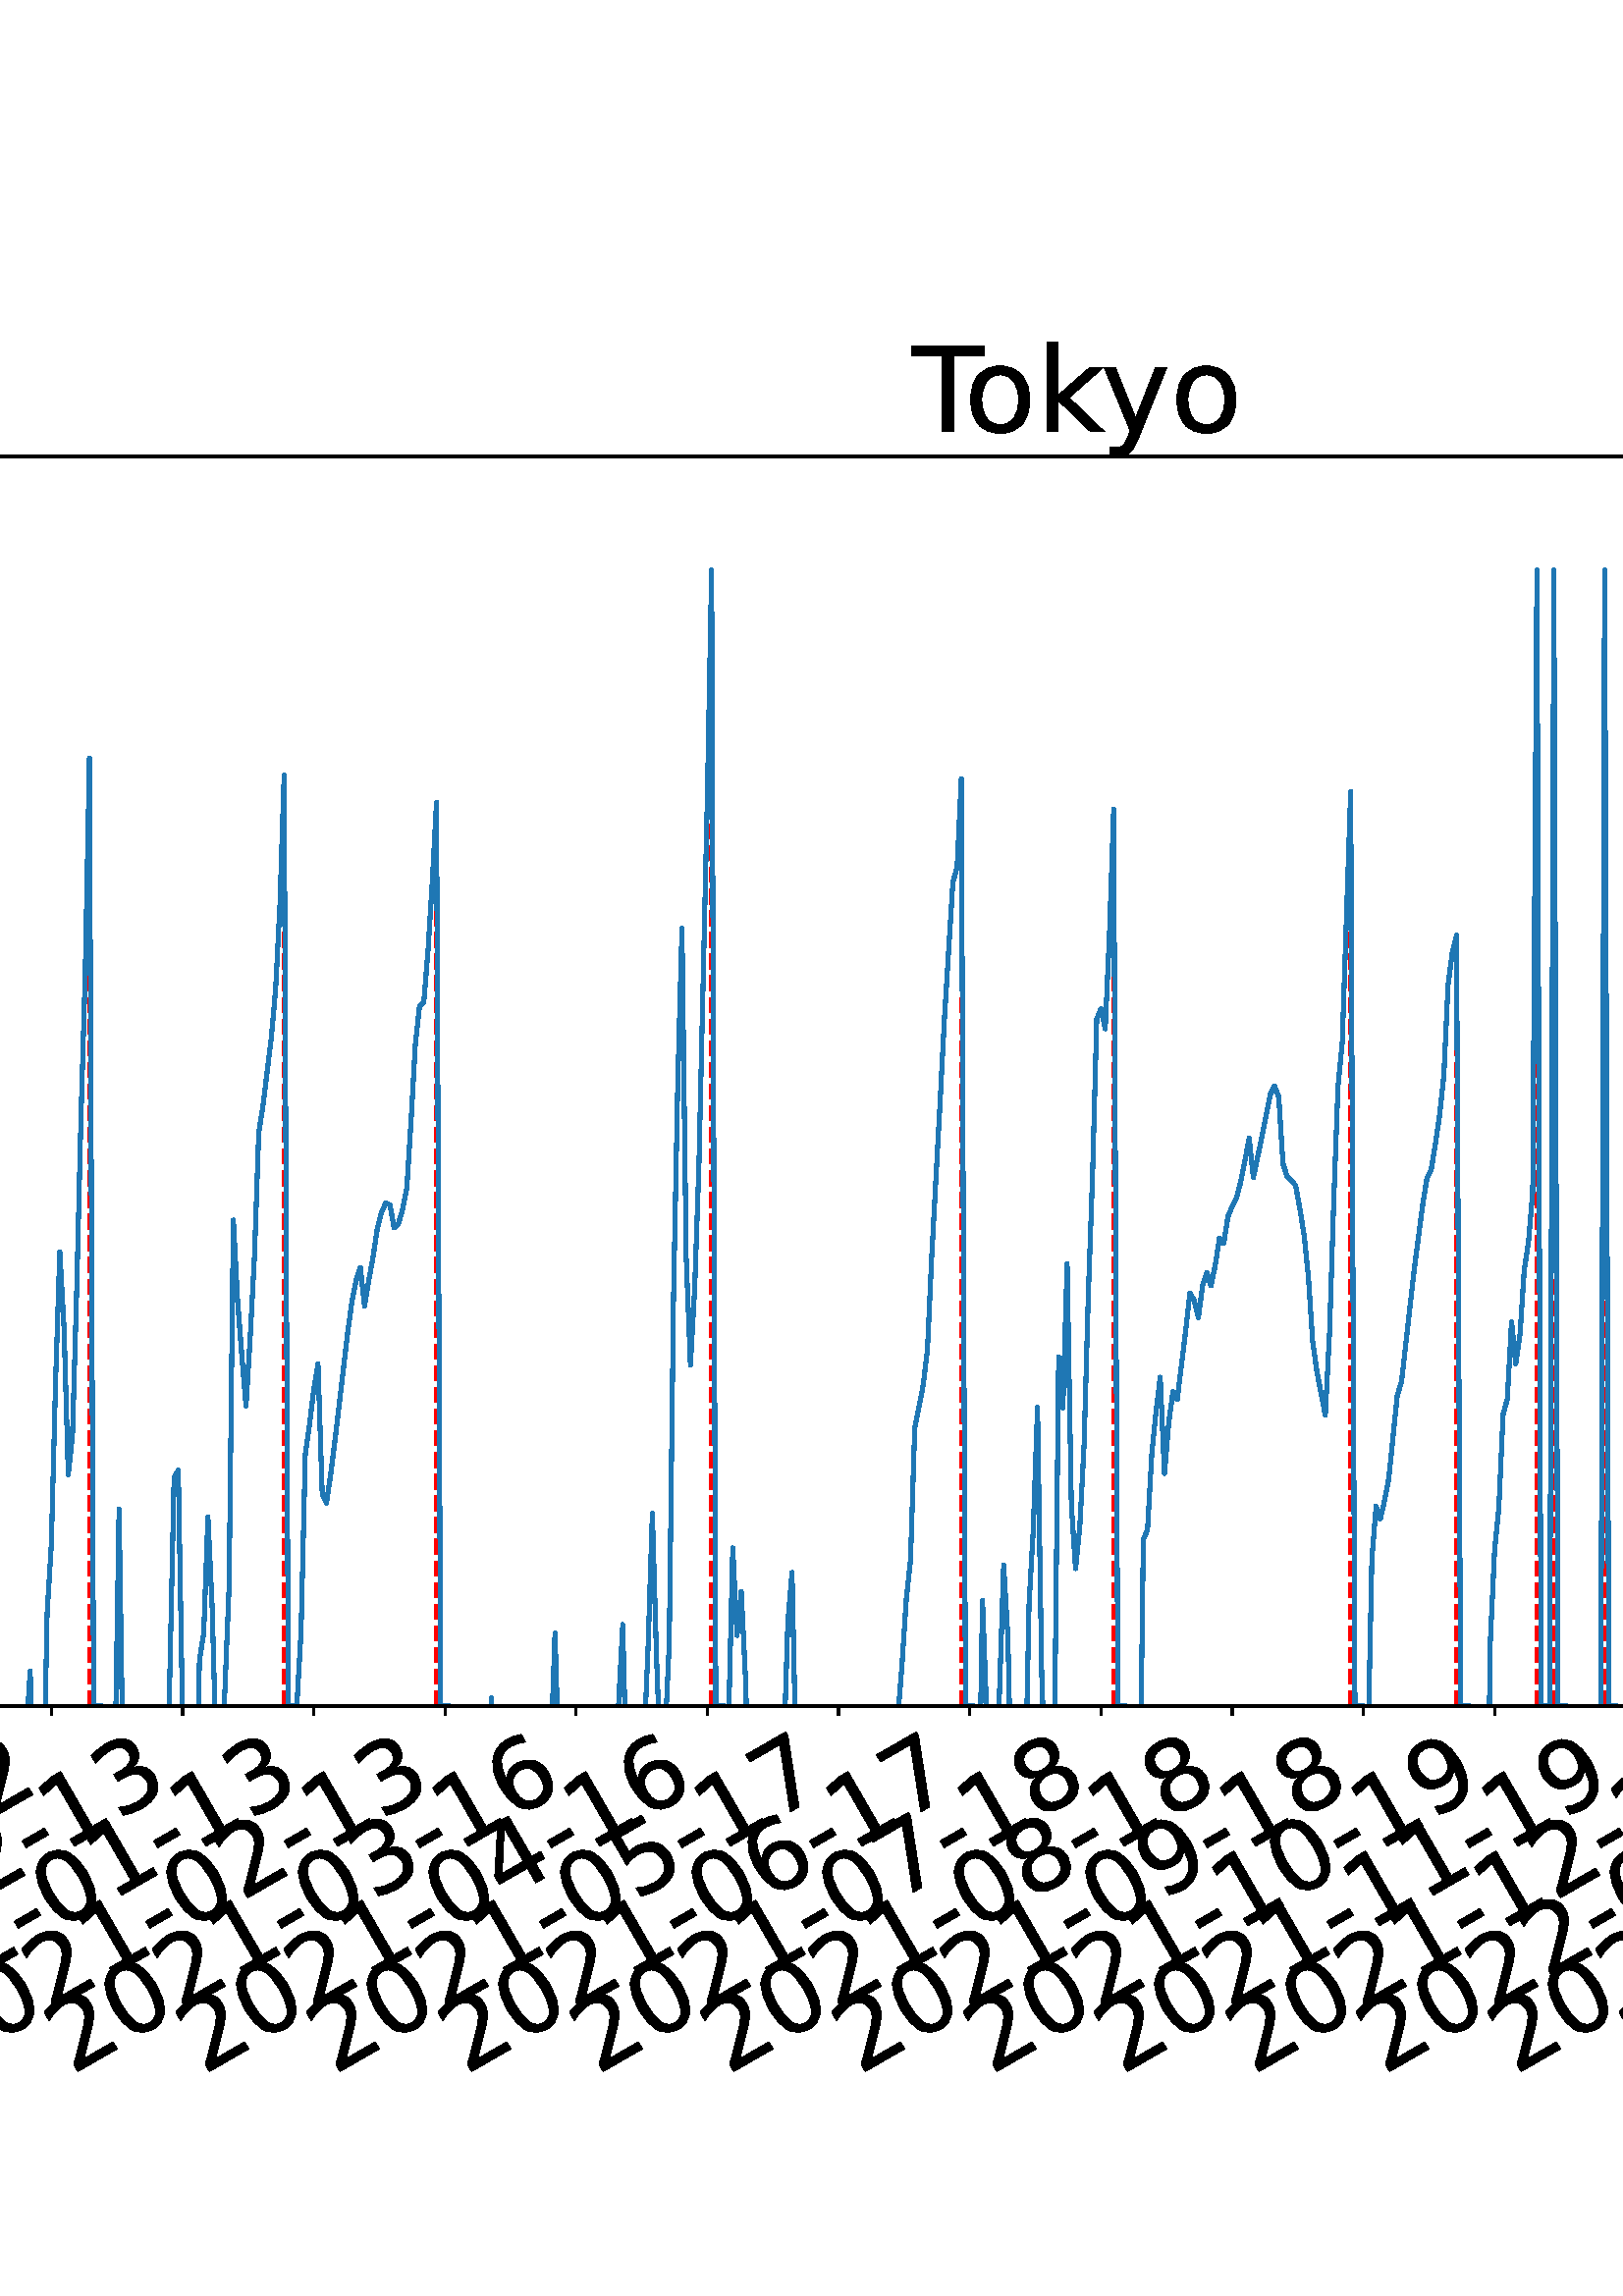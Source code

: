 %!PS-Adobe-3.0 EPSF-3.0
%%Orientation: portrait
%%BoundingBox: -702.0 36.0 1314.0 756.0
%%EndComments
%%BeginProlog
/mpldict 8 dict def
mpldict begin
/m { moveto } bind def
/l { lineto } bind def
/r { rlineto } bind def
/c { curveto } bind def
/cl { closepath } bind def
/box {
m
1 index 0 r
0 exch r
neg 0 r
cl
} bind def
/clipbox {
box
clip
newpath
} bind def
%!PS-Adobe-3.0 Resource-Font
%%Copyright: Copyright (c) 2003 by Bitstream, Inc. All Rights Reserved. Copyright (c) 2006 by Tavmjong Bah. All Rights Reserved. DejaVu changes are in public domain 
25 dict begin
/_d{bind def}bind def
/_m{moveto}_d
/_l{lineto}_d
/_cl{closepath eofill}_d
/_c{curveto}_d
/_sc{7 -1 roll{setcachedevice}{pop pop pop pop pop pop}ifelse}_d
/_e{exec}_d
/FontName /DejaVuSans def
/PaintType 0 def
/FontMatrix[.001 0 0 .001 0 0]def
/FontBBox[-1021 -463 1793 1232]def
/FontType 3 def
/Encoding [ /space /hyphen /period /zero /one /two /three /four /five /six /seven /eight /nine /D /L /M /S /T /a /c /d /e /g /h /i /k /l /n /o /r /s /t /y ] def
/FontInfo 10 dict dup begin
/FamilyName (DejaVu Sans) def
/FullName (DejaVu Sans) def
/Notice (Copyright (c) 2003 by Bitstream, Inc. All Rights Reserved. Copyright (c) 2006 by Tavmjong Bah. All Rights Reserved. DejaVu changes are in public domain ) def
/Weight (Book) def
/Version (Version 2.35) def
/ItalicAngle 0.0 def
/isFixedPitch false def
/UnderlinePosition -130 def
/UnderlineThickness 90 def
end readonly def
/CharStrings 34 dict dup begin
/.notdef 0 def
/space{318 0 0 0 0 0 _sc
}_d
/hyphen{361 0 49 234 312 314 _sc
49 314 _m
312 314 _l
312 234 _l
49 234 _l
49 314 _l
_cl}_d
/period{318 0 107 0 210 124 _sc
107 124 _m
210 124 _l
210 0 _l
107 0 _l
107 124 _l
_cl}_d
/zero{636 0 66 -13 570 742 _sc
318 664 _m
267 664 229 639 203 589 _c
177 539 165 464 165 364 _c
165 264 177 189 203 139 _c
229 89 267 64 318 64 _c
369 64 407 89 433 139 _c
458 189 471 264 471 364 _c
471 464 458 539 433 589 _c
407 639 369 664 318 664 _c
318 742 _m
399 742 461 709 505 645 _c
548 580 570 486 570 364 _c
570 241 548 147 505 83 _c
461 19 399 -13 318 -13 _c
236 -13 173 19 130 83 _c
87 147 66 241 66 364 _c
66 486 87 580 130 645 _c
173 709 236 742 318 742 _c
_cl}_d
/one{636 0 110 0 544 729 _sc
124 83 _m
285 83 _l
285 639 _l
110 604 _l
110 694 _l
284 729 _l
383 729 _l
383 83 _l
544 83 _l
544 0 _l
124 0 _l
124 83 _l
_cl}_d
/two{{636 0 73 0 536 742 _sc
192 83 _m
536 83 _l
536 0 _l
73 0 _l
73 83 _l
110 121 161 173 226 239 _c
290 304 331 346 348 365 _c
380 400 402 430 414 455 _c
426 479 433 504 433 528 _c
433 566 419 598 392 622 _c
365 646 330 659 286 659 _c
255 659 222 653 188 643 _c
154 632 117 616 78 594 _c
78 694 _l
118 710 155 722 189 730 _c
223 738 255 742 284 742 _c
}_e{359 742 419 723 464 685 _c
509 647 532 597 532 534 _c
532 504 526 475 515 449 _c
504 422 484 390 454 354 _c
446 344 420 317 376 272 _c
332 227 271 164 192 83 _c
_cl}_e}_d
/three{{636 0 76 -13 556 742 _sc
406 393 _m
453 383 490 362 516 330 _c
542 298 556 258 556 212 _c
556 140 531 84 482 45 _c
432 6 362 -13 271 -13 _c
240 -13 208 -10 176 -4 _c
144 1 110 10 76 22 _c
76 117 _l
103 101 133 89 166 81 _c
198 73 232 69 268 69 _c
330 69 377 81 409 105 _c
441 129 458 165 458 212 _c
458 254 443 288 413 312 _c
383 336 341 349 287 349 _c
}_e{202 349 _l
202 430 _l
291 430 _l
339 430 376 439 402 459 _c
428 478 441 506 441 543 _c
441 580 427 609 401 629 _c
374 649 336 659 287 659 _c
260 659 231 656 200 650 _c
169 644 135 635 98 623 _c
98 711 _l
135 721 170 729 203 734 _c
235 739 266 742 296 742 _c
370 742 429 725 473 691 _c
517 657 539 611 539 553 _c
539 513 527 479 504 451 _c
481 423 448 403 406 393 _c
_cl}_e}_d
/four{636 0 49 0 580 729 _sc
378 643 _m
129 254 _l
378 254 _l
378 643 _l
352 729 _m
476 729 _l
476 254 _l
580 254 _l
580 172 _l
476 172 _l
476 0 _l
378 0 _l
378 172 _l
49 172 _l
49 267 _l
352 729 _l
_cl}_d
/five{{636 0 77 -13 549 729 _sc
108 729 _m
495 729 _l
495 646 _l
198 646 _l
198 467 _l
212 472 227 476 241 478 _c
255 480 270 482 284 482 _c
365 482 429 459 477 415 _c
525 370 549 310 549 234 _c
549 155 524 94 475 51 _c
426 8 357 -13 269 -13 _c
238 -13 207 -10 175 -6 _c
143 -1 111 6 77 17 _c
77 116 _l
106 100 136 88 168 80 _c
199 72 232 69 267 69 _c
}_e{323 69 368 83 401 113 _c
433 143 450 183 450 234 _c
450 284 433 324 401 354 _c
368 384 323 399 267 399 _c
241 399 214 396 188 390 _c
162 384 135 375 108 363 _c
108 729 _l
_cl}_e}_d
/six{{636 0 70 -13 573 742 _sc
330 404 _m
286 404 251 388 225 358 _c
199 328 186 286 186 234 _c
186 181 199 139 225 109 _c
251 79 286 64 330 64 _c
374 64 409 79 435 109 _c
461 139 474 181 474 234 _c
474 286 461 328 435 358 _c
409 388 374 404 330 404 _c
526 713 _m
526 623 _l
501 635 476 644 451 650 _c
425 656 400 659 376 659 _c
310 659 260 637 226 593 _c
}_e{192 549 172 482 168 394 _c
187 422 211 444 240 459 _c
269 474 301 482 336 482 _c
409 482 467 459 509 415 _c
551 371 573 310 573 234 _c
573 159 550 99 506 54 _c
462 9 403 -13 330 -13 _c
246 -13 181 19 137 83 _c
92 147 70 241 70 364 _c
70 479 97 571 152 639 _c
206 707 280 742 372 742 _c
396 742 421 739 447 735 _c
472 730 498 723 526 713 _c
_cl}_e}_d
/seven{636 0 82 0 551 729 _sc
82 729 _m
551 729 _l
551 687 _l
286 0 _l
183 0 _l
432 646 _l
82 646 _l
82 729 _l
_cl}_d
/eight{{636 0 68 -13 568 742 _sc
318 346 _m
271 346 234 333 207 308 _c
180 283 167 249 167 205 _c
167 161 180 126 207 101 _c
234 76 271 64 318 64 _c
364 64 401 76 428 102 _c
455 127 469 161 469 205 _c
469 249 455 283 429 308 _c
402 333 365 346 318 346 _c
219 388 _m
177 398 144 418 120 447 _c
96 476 85 511 85 553 _c
85 611 105 657 147 691 _c
188 725 245 742 318 742 _c
}_e{390 742 447 725 489 691 _c
530 657 551 611 551 553 _c
551 511 539 476 515 447 _c
491 418 459 398 417 388 _c
464 377 501 355 528 323 _c
554 291 568 251 568 205 _c
568 134 546 80 503 43 _c
459 5 398 -13 318 -13 _c
237 -13 175 5 132 43 _c
89 80 68 134 68 205 _c
68 251 81 291 108 323 _c
134 355 171 377 219 388 _c
183 544 _m
183 506 194 476 218 455 _c
}_e{242 434 275 424 318 424 _c
360 424 393 434 417 455 _c
441 476 453 506 453 544 _c
453 582 441 611 417 632 _c
393 653 360 664 318 664 _c
275 664 242 653 218 632 _c
194 611 183 582 183 544 _c
_cl}_e}_d
/nine{{636 0 63 -13 566 742 _sc
110 15 _m
110 105 _l
134 93 159 84 185 78 _c
210 72 235 69 260 69 _c
324 69 374 90 408 134 _c
442 178 462 244 468 334 _c
448 306 424 284 396 269 _c
367 254 335 247 300 247 _c
226 247 168 269 126 313 _c
84 357 63 417 63 494 _c
63 568 85 628 129 674 _c
173 719 232 742 306 742 _c
390 742 455 709 499 645 _c
543 580 566 486 566 364 _c
}_e{566 248 538 157 484 89 _c
429 21 356 -13 264 -13 _c
239 -13 214 -10 189 -6 _c
163 -2 137 5 110 15 _c
306 324 _m
350 324 385 339 411 369 _c
437 399 450 441 450 494 _c
450 546 437 588 411 618 _c
385 648 350 664 306 664 _c
262 664 227 648 201 618 _c
175 588 162 546 162 494 _c
162 441 175 399 201 369 _c
227 339 262 324 306 324 _c
_cl}_e}_d
/D{770 0 98 0 711 729 _sc
197 648 _m
197 81 _l
316 81 _l
416 81 490 103 537 149 _c
583 195 607 267 607 365 _c
607 463 583 534 537 580 _c
490 625 416 648 316 648 _c
197 648 _l
98 729 _m
301 729 _l
442 729 546 699 612 641 _c
678 582 711 490 711 365 _c
711 239 677 147 611 88 _c
545 29 441 0 301 0 _c
98 0 _l
98 729 _l
_cl}_d
/L{557 0 98 0 552 729 _sc
98 729 _m
197 729 _l
197 83 _l
552 83 _l
552 0 _l
98 0 _l
98 729 _l
_cl}_d
/M{863 0 98 0 765 729 _sc
98 729 _m
245 729 _l
431 233 _l
618 729 _l
765 729 _l
765 0 _l
669 0 _l
669 640 _l
481 140 _l
382 140 _l
194 640 _l
194 0 _l
98 0 _l
98 729 _l
_cl}_d
/S{{635 0 66 -13 579 742 _sc
535 705 _m
535 609 _l
497 627 462 640 429 649 _c
395 657 363 662 333 662 _c
279 662 237 651 208 631 _c
179 610 165 580 165 542 _c
165 510 174 485 194 469 _c
213 452 250 439 304 429 _c
364 417 _l
437 403 491 378 526 343 _c
561 307 579 260 579 201 _c
579 130 555 77 508 41 _c
460 5 391 -13 300 -13 _c
265 -13 228 -9 189 -2 _c
}_e{150 5 110 16 69 32 _c
69 134 _l
109 111 148 94 186 83 _c
224 71 262 66 300 66 _c
356 66 399 77 430 99 _c
460 121 476 152 476 194 _c
476 230 465 258 443 278 _c
421 298 385 313 335 323 _c
275 335 _l
201 349 148 372 115 404 _c
82 435 66 478 66 534 _c
66 598 88 649 134 686 _c
179 723 242 742 322 742 _c
356 742 390 739 426 733 _c
461 727 497 717 535 705 _c
}_e{_cl}_e}_d
/T{611 0 -2 0 614 729 _sc
-2 729 _m
614 729 _l
614 646 _l
355 646 _l
355 0 _l
256 0 _l
256 646 _l
-2 646 _l
-2 729 _l
_cl}_d
/a{{613 0 60 -13 522 560 _sc
343 275 _m
270 275 220 266 192 250 _c
164 233 150 205 150 165 _c
150 133 160 107 181 89 _c
202 70 231 61 267 61 _c
317 61 357 78 387 114 _c
417 149 432 196 432 255 _c
432 275 _l
343 275 _l
522 312 _m
522 0 _l
432 0 _l
432 83 _l
411 49 385 25 355 10 _c
325 -5 287 -13 243 -13 _c
187 -13 142 2 109 33 _c
76 64 60 106 60 159 _c
}_e{60 220 80 266 122 298 _c
163 329 224 345 306 345 _c
432 345 _l
432 354 _l
432 395 418 427 391 450 _c
364 472 326 484 277 484 _c
245 484 215 480 185 472 _c
155 464 127 453 100 439 _c
100 522 _l
132 534 164 544 195 550 _c
226 556 256 560 286 560 _c
365 560 424 539 463 498 _c
502 457 522 395 522 312 _c
_cl}_e}_d
/c{{550 0 55 -13 488 560 _sc
488 526 _m
488 442 _l
462 456 437 466 411 473 _c
385 480 360 484 334 484 _c
276 484 230 465 198 428 _c
166 391 150 339 150 273 _c
150 206 166 154 198 117 _c
230 80 276 62 334 62 _c
360 62 385 65 411 72 _c
437 79 462 90 488 104 _c
488 21 _l
462 9 436 0 410 -5 _c
383 -10 354 -13 324 -13 _c
242 -13 176 12 128 64 _c
}_e{79 115 55 185 55 273 _c
55 362 79 432 128 483 _c
177 534 244 560 330 560 _c
358 560 385 557 411 551 _c
437 545 463 537 488 526 _c
_cl}_e}_d
/d{{635 0 55 -13 544 760 _sc
454 464 _m
454 760 _l
544 760 _l
544 0 _l
454 0 _l
454 82 _l
435 49 411 25 382 10 _c
353 -5 319 -13 279 -13 _c
213 -13 159 13 117 65 _c
75 117 55 187 55 273 _c
55 359 75 428 117 481 _c
159 533 213 560 279 560 _c
319 560 353 552 382 536 _c
411 520 435 496 454 464 _c
148 273 _m
148 207 161 155 188 117 _c
215 79 253 61 301 61 _c
}_e{348 61 385 79 413 117 _c
440 155 454 207 454 273 _c
454 339 440 390 413 428 _c
385 466 348 485 301 485 _c
253 485 215 466 188 428 _c
161 390 148 339 148 273 _c
_cl}_e}_d
/e{{615 0 55 -13 562 560 _sc
562 296 _m
562 252 _l
149 252 _l
153 190 171 142 205 110 _c
238 78 284 62 344 62 _c
378 62 412 66 444 74 _c
476 82 509 95 541 113 _c
541 28 _l
509 14 476 3 442 -3 _c
408 -9 373 -13 339 -13 _c
251 -13 182 12 131 62 _c
80 112 55 181 55 268 _c
55 357 79 428 127 481 _c
175 533 241 560 323 560 _c
397 560 455 536 498 489 _c
}_e{540 441 562 377 562 296 _c
472 322 _m
471 371 457 410 431 440 _c
404 469 368 484 324 484 _c
274 484 234 469 204 441 _c
174 413 156 373 152 322 _c
472 322 _l
_cl}_e}_d
/g{{635 0 55 -207 544 560 _sc
454 280 _m
454 344 440 395 414 431 _c
387 467 349 485 301 485 _c
253 485 215 467 188 431 _c
161 395 148 344 148 280 _c
148 215 161 165 188 129 _c
215 93 253 75 301 75 _c
349 75 387 93 414 129 _c
440 165 454 215 454 280 _c
544 68 _m
544 -24 523 -93 482 -139 _c
440 -184 377 -207 292 -207 _c
260 -207 231 -204 203 -200 _c
175 -195 147 -188 121 -178 _c
}_e{121 -91 _l
147 -105 173 -115 199 -122 _c
225 -129 251 -133 278 -133 _c
336 -133 380 -117 410 -87 _c
439 -56 454 -10 454 52 _c
454 96 _l
435 64 411 40 382 24 _c
353 8 319 0 279 0 _c
211 0 157 25 116 76 _c
75 127 55 195 55 280 _c
55 364 75 432 116 483 _c
157 534 211 560 279 560 _c
319 560 353 552 382 536 _c
411 520 435 496 454 464 _c
454 547 _l
544 547 _l
}_e{544 68 _l
_cl}_e}_d
/h{634 0 91 0 549 760 _sc
549 330 _m
549 0 _l
459 0 _l
459 327 _l
459 379 448 417 428 443 _c
408 469 378 482 338 482 _c
289 482 251 466 223 435 _c
195 404 181 362 181 309 _c
181 0 _l
91 0 _l
91 760 _l
181 760 _l
181 462 _l
202 494 227 519 257 535 _c
286 551 320 560 358 560 _c
420 560 468 540 500 501 _c
532 462 549 405 549 330 _c
_cl}_d
/i{278 0 94 0 184 760 _sc
94 547 _m
184 547 _l
184 0 _l
94 0 _l
94 547 _l
94 760 _m
184 760 _l
184 646 _l
94 646 _l
94 760 _l
_cl}_d
/k{579 0 91 0 576 760 _sc
91 760 _m
181 760 _l
181 311 _l
449 547 _l
564 547 _l
274 291 _l
576 0 _l
459 0 _l
181 267 _l
181 0 _l
91 0 _l
91 760 _l
_cl}_d
/l{278 0 94 0 184 760 _sc
94 760 _m
184 760 _l
184 0 _l
94 0 _l
94 760 _l
_cl}_d
/n{634 0 91 0 549 560 _sc
549 330 _m
549 0 _l
459 0 _l
459 327 _l
459 379 448 417 428 443 _c
408 469 378 482 338 482 _c
289 482 251 466 223 435 _c
195 404 181 362 181 309 _c
181 0 _l
91 0 _l
91 547 _l
181 547 _l
181 462 _l
202 494 227 519 257 535 _c
286 551 320 560 358 560 _c
420 560 468 540 500 501 _c
532 462 549 405 549 330 _c
_cl}_d
/o{612 0 55 -13 557 560 _sc
306 484 _m
258 484 220 465 192 427 _c
164 389 150 338 150 273 _c
150 207 163 156 191 118 _c
219 80 257 62 306 62 _c
354 62 392 80 420 118 _c
448 156 462 207 462 273 _c
462 337 448 389 420 427 _c
392 465 354 484 306 484 _c
306 560 _m
384 560 445 534 490 484 _c
534 433 557 363 557 273 _c
557 183 534 113 490 63 _c
445 12 384 -13 306 -13 _c
227 -13 165 12 121 63 _c
77 113 55 183 55 273 _c
55 363 77 433 121 484 _c
165 534 227 560 306 560 _c
_cl}_d
/r{411 0 91 0 411 560 _sc
411 463 _m
401 469 390 473 378 476 _c
366 478 353 480 339 480 _c
288 480 249 463 222 430 _c
194 397 181 350 181 288 _c
181 0 _l
91 0 _l
91 547 _l
181 547 _l
181 462 _l
199 495 224 520 254 536 _c
284 552 321 560 365 560 _c
371 560 378 559 386 559 _c
393 558 401 557 411 555 _c
411 463 _l
_cl}_d
/s{{521 0 54 -13 472 560 _sc
443 531 _m
443 446 _l
417 458 391 468 364 475 _c
336 481 308 485 279 485 _c
234 485 200 478 178 464 _c
156 450 145 430 145 403 _c
145 382 153 366 169 354 _c
185 342 217 330 265 320 _c
296 313 _l
360 299 405 279 432 255 _c
458 230 472 195 472 151 _c
472 100 452 60 412 31 _c
372 1 316 -13 246 -13 _c
216 -13 186 -10 154 -5 _c
}_e{122 0 89 8 54 20 _c
54 113 _l
87 95 120 82 152 74 _c
184 65 216 61 248 61 _c
290 61 323 68 346 82 _c
368 96 380 117 380 144 _c
380 168 371 187 355 200 _c
339 213 303 226 247 238 _c
216 245 _l
160 257 119 275 95 299 _c
70 323 58 356 58 399 _c
58 450 76 490 112 518 _c
148 546 200 560 268 560 _c
301 560 332 557 362 552 _c
391 547 418 540 443 531 _c
}_e{_cl}_e}_d
/t{392 0 27 0 368 702 _sc
183 702 _m
183 547 _l
368 547 _l
368 477 _l
183 477 _l
183 180 _l
183 135 189 106 201 94 _c
213 81 238 75 276 75 _c
368 75 _l
368 0 _l
276 0 _l
206 0 158 13 132 39 _c
106 65 93 112 93 180 _c
93 477 _l
27 477 _l
27 547 _l
93 547 _l
93 702 _l
183 702 _l
_cl}_d
/y{592 0 30 -207 562 547 _sc
322 -50 _m
296 -114 271 -157 247 -177 _c
223 -197 191 -207 151 -207 _c
79 -207 _l
79 -132 _l
132 -132 _l
156 -132 175 -126 189 -114 _c
203 -102 218 -75 235 -31 _c
251 9 _l
30 547 _l
125 547 _l
296 119 _l
467 547 _l
562 547 _l
322 -50 _l
_cl}_d
end readonly def

/BuildGlyph
 {exch begin
 CharStrings exch
 2 copy known not{pop /.notdef}if
 true 3 1 roll get exec
 end}_d

/BuildChar {
 1 index /Encoding get exch get
 1 index /BuildGlyph get exec
}_d

FontName currentdict end definefont pop
end
%%EndProlog
mpldict begin
-702 36 translate
2016 720 0 0 clipbox
gsave
0 0 m
2016 0 l
2016 720 l
0 720 l
cl
1.000 setgray
fill
grestore
gsave
217.175 180.39 m
1977.12 180.39 l
1977.12 638.64 l
217.175 638.64 l
cl
1.000 setgray
fill
grestore
0.800 setlinewidth
1 setlinejoin
0 setlinecap
[] 0 setdash
0.000 setgray
gsave
/o {
gsave
newpath
translate
0.8 setlinewidth
1 setlinejoin
0 setlinecap
0 0 m
0 -3.5 l

gsave
0.000 setgray
fill
grestore
stroke
grestore
} bind def
239.754 180.39 o
grestore
/DejaVuSans findfont
36.000 scalefont
setfont
gsave
54.823 45.087 translate
30.0 rotate
0.0 0 m /two glyphshow
22.904 0 m /zero glyphshow
45.809 0 m /two glyphshow
68.713 0 m /zero glyphshow
91.617 0 m /hyphen glyphshow
104.607 0 m /zero glyphshow
127.512 0 m /one glyphshow
150.416 0 m /hyphen glyphshow
163.406 0 m /zero glyphshow
186.311 0 m /seven glyphshow
grestore
gsave
/o {
gsave
newpath
translate
0.8 setlinewidth
1 setlinejoin
0 setlinecap
0 0 m
0 -3.5 l

gsave
0.000 setgray
fill
grestore
stroke
grestore
} bind def
287.861 180.39 o
grestore
gsave
102.931 45.087 translate
30.0 rotate
0.0 0 m /two glyphshow
22.904 0 m /zero glyphshow
45.809 0 m /two glyphshow
68.713 0 m /zero glyphshow
91.617 0 m /hyphen glyphshow
104.607 0 m /zero glyphshow
127.512 0 m /two glyphshow
150.416 0 m /hyphen glyphshow
163.406 0 m /zero glyphshow
186.311 0 m /seven glyphshow
grestore
gsave
/o {
gsave
newpath
translate
0.8 setlinewidth
1 setlinejoin
0 setlinecap
0 0 m
0 -3.5 l

gsave
0.000 setgray
fill
grestore
stroke
grestore
} bind def
335.969 180.39 o
grestore
gsave
151.038 45.087 translate
30.0 rotate
0.0 0 m /two glyphshow
22.904 0 m /zero glyphshow
45.809 0 m /two glyphshow
68.713 0 m /zero glyphshow
91.617 0 m /hyphen glyphshow
104.607 0 m /zero glyphshow
127.512 0 m /three glyphshow
150.416 0 m /hyphen glyphshow
163.406 0 m /zero glyphshow
186.311 0 m /nine glyphshow
grestore
gsave
/o {
gsave
newpath
translate
0.8 setlinewidth
1 setlinejoin
0 setlinecap
0 0 m
0 -3.5 l

gsave
0.000 setgray
fill
grestore
stroke
grestore
} bind def
384.076 180.39 o
grestore
gsave
199.145 45.087 translate
30.0 rotate
0.0 0 m /two glyphshow
22.904 0 m /zero glyphshow
45.809 0 m /two glyphshow
68.713 0 m /zero glyphshow
91.617 0 m /hyphen glyphshow
104.607 0 m /zero glyphshow
127.512 0 m /four glyphshow
150.416 0 m /hyphen glyphshow
163.406 0 m /zero glyphshow
186.311 0 m /nine glyphshow
grestore
gsave
/o {
gsave
newpath
translate
0.8 setlinewidth
1 setlinejoin
0 setlinecap
0 0 m
0 -3.5 l

gsave
0.000 setgray
fill
grestore
stroke
grestore
} bind def
432.183 180.39 o
grestore
gsave
247.252 45.087 translate
30.0 rotate
0.0 0 m /two glyphshow
22.904 0 m /zero glyphshow
45.809 0 m /two glyphshow
68.713 0 m /zero glyphshow
91.617 0 m /hyphen glyphshow
104.607 0 m /zero glyphshow
127.512 0 m /five glyphshow
150.416 0 m /hyphen glyphshow
163.406 0 m /one glyphshow
186.311 0 m /zero glyphshow
grestore
gsave
/o {
gsave
newpath
translate
0.8 setlinewidth
1 setlinejoin
0 setlinecap
0 0 m
0 -3.5 l

gsave
0.000 setgray
fill
grestore
stroke
grestore
} bind def
480.29 180.39 o
grestore
gsave
295.359 45.087 translate
30.0 rotate
0.0 0 m /two glyphshow
22.904 0 m /zero glyphshow
45.809 0 m /two glyphshow
68.713 0 m /zero glyphshow
91.617 0 m /hyphen glyphshow
104.607 0 m /zero glyphshow
127.512 0 m /six glyphshow
150.416 0 m /hyphen glyphshow
163.406 0 m /one glyphshow
186.311 0 m /zero glyphshow
grestore
gsave
/o {
gsave
newpath
translate
0.8 setlinewidth
1 setlinejoin
0 setlinecap
0 0 m
0 -3.5 l

gsave
0.000 setgray
fill
grestore
stroke
grestore
} bind def
528.397 180.39 o
grestore
gsave
343.466 45.087 translate
30.0 rotate
0.0 0 m /two glyphshow
22.904 0 m /zero glyphshow
45.809 0 m /two glyphshow
68.713 0 m /zero glyphshow
91.617 0 m /hyphen glyphshow
104.607 0 m /zero glyphshow
127.512 0 m /seven glyphshow
150.416 0 m /hyphen glyphshow
163.406 0 m /one glyphshow
186.311 0 m /one glyphshow
grestore
gsave
/o {
gsave
newpath
translate
0.8 setlinewidth
1 setlinejoin
0 setlinecap
0 0 m
0 -3.5 l

gsave
0.000 setgray
fill
grestore
stroke
grestore
} bind def
576.504 180.39 o
grestore
gsave
391.573 45.087 translate
30.0 rotate
0.0 0 m /two glyphshow
22.904 0 m /zero glyphshow
45.809 0 m /two glyphshow
68.713 0 m /zero glyphshow
91.617 0 m /hyphen glyphshow
104.607 0 m /zero glyphshow
127.512 0 m /eight glyphshow
150.416 0 m /hyphen glyphshow
163.406 0 m /one glyphshow
186.311 0 m /one glyphshow
grestore
gsave
/o {
gsave
newpath
translate
0.8 setlinewidth
1 setlinejoin
0 setlinecap
0 0 m
0 -3.5 l

gsave
0.000 setgray
fill
grestore
stroke
grestore
} bind def
624.611 180.39 o
grestore
gsave
439.68 45.087 translate
30.0 rotate
0.0 0 m /two glyphshow
22.904 0 m /zero glyphshow
45.809 0 m /two glyphshow
68.713 0 m /zero glyphshow
91.617 0 m /hyphen glyphshow
104.607 0 m /zero glyphshow
127.512 0 m /nine glyphshow
150.416 0 m /hyphen glyphshow
163.406 0 m /one glyphshow
186.311 0 m /one glyphshow
grestore
gsave
/o {
gsave
newpath
translate
0.8 setlinewidth
1 setlinejoin
0 setlinecap
0 0 m
0 -3.5 l

gsave
0.000 setgray
fill
grestore
stroke
grestore
} bind def
672.718 180.39 o
grestore
gsave
487.788 45.087 translate
30.0 rotate
0.0 0 m /two glyphshow
22.904 0 m /zero glyphshow
45.809 0 m /two glyphshow
68.713 0 m /zero glyphshow
91.617 0 m /hyphen glyphshow
104.607 0 m /one glyphshow
127.512 0 m /zero glyphshow
150.416 0 m /hyphen glyphshow
163.406 0 m /one glyphshow
186.311 0 m /two glyphshow
grestore
gsave
/o {
gsave
newpath
translate
0.8 setlinewidth
1 setlinejoin
0 setlinecap
0 0 m
0 -3.5 l

gsave
0.000 setgray
fill
grestore
stroke
grestore
} bind def
720.826 180.39 o
grestore
gsave
535.895 45.087 translate
30.0 rotate
0.0 0 m /two glyphshow
22.904 0 m /zero glyphshow
45.809 0 m /two glyphshow
68.713 0 m /zero glyphshow
91.617 0 m /hyphen glyphshow
104.607 0 m /one glyphshow
127.512 0 m /one glyphshow
150.416 0 m /hyphen glyphshow
163.406 0 m /one glyphshow
186.311 0 m /two glyphshow
grestore
gsave
/o {
gsave
newpath
translate
0.8 setlinewidth
1 setlinejoin
0 setlinecap
0 0 m
0 -3.5 l

gsave
0.000 setgray
fill
grestore
stroke
grestore
} bind def
768.933 180.39 o
grestore
gsave
584.002 45.087 translate
30.0 rotate
0.0 0 m /two glyphshow
22.904 0 m /zero glyphshow
45.809 0 m /two glyphshow
68.713 0 m /zero glyphshow
91.617 0 m /hyphen glyphshow
104.607 0 m /one glyphshow
127.512 0 m /two glyphshow
150.416 0 m /hyphen glyphshow
163.406 0 m /one glyphshow
186.311 0 m /three glyphshow
grestore
gsave
/o {
gsave
newpath
translate
0.8 setlinewidth
1 setlinejoin
0 setlinecap
0 0 m
0 -3.5 l

gsave
0.000 setgray
fill
grestore
stroke
grestore
} bind def
817.04 180.39 o
grestore
gsave
632.109 45.087 translate
30.0 rotate
0.0 0 m /two glyphshow
22.904 0 m /zero glyphshow
45.809 0 m /two glyphshow
68.713 0 m /one glyphshow
91.617 0 m /hyphen glyphshow
104.607 0 m /zero glyphshow
127.512 0 m /one glyphshow
150.416 0 m /hyphen glyphshow
163.406 0 m /one glyphshow
186.311 0 m /three glyphshow
grestore
gsave
/o {
gsave
newpath
translate
0.8 setlinewidth
1 setlinejoin
0 setlinecap
0 0 m
0 -3.5 l

gsave
0.000 setgray
fill
grestore
stroke
grestore
} bind def
865.147 180.39 o
grestore
gsave
680.216 45.087 translate
30.0 rotate
0.0 0 m /two glyphshow
22.904 0 m /zero glyphshow
45.809 0 m /two glyphshow
68.713 0 m /one glyphshow
91.617 0 m /hyphen glyphshow
104.607 0 m /zero glyphshow
127.512 0 m /two glyphshow
150.416 0 m /hyphen glyphshow
163.406 0 m /one glyphshow
186.311 0 m /three glyphshow
grestore
gsave
/o {
gsave
newpath
translate
0.8 setlinewidth
1 setlinejoin
0 setlinecap
0 0 m
0 -3.5 l

gsave
0.000 setgray
fill
grestore
stroke
grestore
} bind def
913.254 180.39 o
grestore
gsave
728.323 45.087 translate
30.0 rotate
0.0 0 m /two glyphshow
22.904 0 m /zero glyphshow
45.809 0 m /two glyphshow
68.713 0 m /one glyphshow
91.617 0 m /hyphen glyphshow
104.607 0 m /zero glyphshow
127.512 0 m /three glyphshow
150.416 0 m /hyphen glyphshow
163.406 0 m /one glyphshow
186.311 0 m /six glyphshow
grestore
gsave
/o {
gsave
newpath
translate
0.8 setlinewidth
1 setlinejoin
0 setlinecap
0 0 m
0 -3.5 l

gsave
0.000 setgray
fill
grestore
stroke
grestore
} bind def
961.361 180.39 o
grestore
gsave
776.43 45.087 translate
30.0 rotate
0.0 0 m /two glyphshow
22.904 0 m /zero glyphshow
45.809 0 m /two glyphshow
68.713 0 m /one glyphshow
91.617 0 m /hyphen glyphshow
104.607 0 m /zero glyphshow
127.512 0 m /four glyphshow
150.416 0 m /hyphen glyphshow
163.406 0 m /one glyphshow
186.311 0 m /six glyphshow
grestore
gsave
/o {
gsave
newpath
translate
0.8 setlinewidth
1 setlinejoin
0 setlinecap
0 0 m
0 -3.5 l

gsave
0.000 setgray
fill
grestore
stroke
grestore
} bind def
1009.47 180.39 o
grestore
gsave
824.537 45.087 translate
30.0 rotate
0.0 0 m /two glyphshow
22.904 0 m /zero glyphshow
45.809 0 m /two glyphshow
68.713 0 m /one glyphshow
91.617 0 m /hyphen glyphshow
104.607 0 m /zero glyphshow
127.512 0 m /five glyphshow
150.416 0 m /hyphen glyphshow
163.406 0 m /one glyphshow
186.311 0 m /seven glyphshow
grestore
gsave
/o {
gsave
newpath
translate
0.8 setlinewidth
1 setlinejoin
0 setlinecap
0 0 m
0 -3.5 l

gsave
0.000 setgray
fill
grestore
stroke
grestore
} bind def
1057.58 180.39 o
grestore
gsave
872.645 45.087 translate
30.0 rotate
0.0 0 m /two glyphshow
22.904 0 m /zero glyphshow
45.809 0 m /two glyphshow
68.713 0 m /one glyphshow
91.617 0 m /hyphen glyphshow
104.607 0 m /zero glyphshow
127.512 0 m /six glyphshow
150.416 0 m /hyphen glyphshow
163.406 0 m /one glyphshow
186.311 0 m /seven glyphshow
grestore
gsave
/o {
gsave
newpath
translate
0.8 setlinewidth
1 setlinejoin
0 setlinecap
0 0 m
0 -3.5 l

gsave
0.000 setgray
fill
grestore
stroke
grestore
} bind def
1105.68 180.39 o
grestore
gsave
920.752 45.087 translate
30.0 rotate
0.0 0 m /two glyphshow
22.904 0 m /zero glyphshow
45.809 0 m /two glyphshow
68.713 0 m /one glyphshow
91.617 0 m /hyphen glyphshow
104.607 0 m /zero glyphshow
127.512 0 m /seven glyphshow
150.416 0 m /hyphen glyphshow
163.406 0 m /one glyphshow
186.311 0 m /eight glyphshow
grestore
gsave
/o {
gsave
newpath
translate
0.8 setlinewidth
1 setlinejoin
0 setlinecap
0 0 m
0 -3.5 l

gsave
0.000 setgray
fill
grestore
stroke
grestore
} bind def
1153.79 180.39 o
grestore
gsave
968.859 45.087 translate
30.0 rotate
0.0 0 m /two glyphshow
22.904 0 m /zero glyphshow
45.809 0 m /two glyphshow
68.713 0 m /one glyphshow
91.617 0 m /hyphen glyphshow
104.607 0 m /zero glyphshow
127.512 0 m /eight glyphshow
150.416 0 m /hyphen glyphshow
163.406 0 m /one glyphshow
186.311 0 m /eight glyphshow
grestore
gsave
/o {
gsave
newpath
translate
0.8 setlinewidth
1 setlinejoin
0 setlinecap
0 0 m
0 -3.5 l

gsave
0.000 setgray
fill
grestore
stroke
grestore
} bind def
1201.9 180.39 o
grestore
gsave
1016.966 45.087 translate
30.0 rotate
0.0 0 m /two glyphshow
22.904 0 m /zero glyphshow
45.809 0 m /two glyphshow
68.713 0 m /one glyphshow
91.617 0 m /hyphen glyphshow
104.607 0 m /zero glyphshow
127.512 0 m /nine glyphshow
150.416 0 m /hyphen glyphshow
163.406 0 m /one glyphshow
186.311 0 m /eight glyphshow
grestore
gsave
/o {
gsave
newpath
translate
0.8 setlinewidth
1 setlinejoin
0 setlinecap
0 0 m
0 -3.5 l

gsave
0.000 setgray
fill
grestore
stroke
grestore
} bind def
1250 180.39 o
grestore
gsave
1065.073 45.087 translate
30.0 rotate
0.0 0 m /two glyphshow
22.904 0 m /zero glyphshow
45.809 0 m /two glyphshow
68.713 0 m /one glyphshow
91.617 0 m /hyphen glyphshow
104.607 0 m /one glyphshow
127.512 0 m /zero glyphshow
150.416 0 m /hyphen glyphshow
163.406 0 m /one glyphshow
186.311 0 m /nine glyphshow
grestore
gsave
/o {
gsave
newpath
translate
0.8 setlinewidth
1 setlinejoin
0 setlinecap
0 0 m
0 -3.5 l

gsave
0.000 setgray
fill
grestore
stroke
grestore
} bind def
1298.11 180.39 o
grestore
gsave
1113.18 45.087 translate
30.0 rotate
0.0 0 m /two glyphshow
22.904 0 m /zero glyphshow
45.809 0 m /two glyphshow
68.713 0 m /one glyphshow
91.617 0 m /hyphen glyphshow
104.607 0 m /one glyphshow
127.512 0 m /one glyphshow
150.416 0 m /hyphen glyphshow
163.406 0 m /one glyphshow
186.311 0 m /nine glyphshow
grestore
gsave
/o {
gsave
newpath
translate
0.8 setlinewidth
1 setlinejoin
0 setlinecap
0 0 m
0 -3.5 l

gsave
0.000 setgray
fill
grestore
stroke
grestore
} bind def
1346.22 180.39 o
grestore
gsave
1161.287 45.087 translate
30.0 rotate
0.0 0 m /two glyphshow
22.904 0 m /zero glyphshow
45.809 0 m /two glyphshow
68.713 0 m /one glyphshow
91.617 0 m /hyphen glyphshow
104.607 0 m /one glyphshow
127.512 0 m /two glyphshow
150.416 0 m /hyphen glyphshow
163.406 0 m /two glyphshow
186.311 0 m /zero glyphshow
grestore
gsave
/o {
gsave
newpath
translate
0.8 setlinewidth
1 setlinejoin
0 setlinecap
0 0 m
0 -3.5 l

gsave
0.000 setgray
fill
grestore
stroke
grestore
} bind def
1394.33 180.39 o
grestore
gsave
1209.394 45.087 translate
30.0 rotate
0.0 0 m /two glyphshow
22.904 0 m /zero glyphshow
45.809 0 m /two glyphshow
68.713 0 m /two glyphshow
91.617 0 m /hyphen glyphshow
104.607 0 m /zero glyphshow
127.512 0 m /one glyphshow
150.416 0 m /hyphen glyphshow
163.406 0 m /two glyphshow
186.311 0 m /zero glyphshow
grestore
gsave
/o {
gsave
newpath
translate
0.8 setlinewidth
1 setlinejoin
0 setlinecap
0 0 m
0 -3.5 l

gsave
0.000 setgray
fill
grestore
stroke
grestore
} bind def
1442.43 180.39 o
grestore
gsave
1257.502 45.087 translate
30.0 rotate
0.0 0 m /two glyphshow
22.904 0 m /zero glyphshow
45.809 0 m /two glyphshow
68.713 0 m /two glyphshow
91.617 0 m /hyphen glyphshow
104.607 0 m /zero glyphshow
127.512 0 m /two glyphshow
150.416 0 m /hyphen glyphshow
163.406 0 m /two glyphshow
186.311 0 m /zero glyphshow
grestore
gsave
/o {
gsave
newpath
translate
0.8 setlinewidth
1 setlinejoin
0 setlinecap
0 0 m
0 -3.5 l

gsave
0.000 setgray
fill
grestore
stroke
grestore
} bind def
1490.54 180.39 o
grestore
gsave
1305.609 45.087 translate
30.0 rotate
0.0 0 m /two glyphshow
22.904 0 m /zero glyphshow
45.809 0 m /two glyphshow
68.713 0 m /two glyphshow
91.617 0 m /hyphen glyphshow
104.607 0 m /zero glyphshow
127.512 0 m /three glyphshow
150.416 0 m /hyphen glyphshow
163.406 0 m /two glyphshow
186.311 0 m /three glyphshow
grestore
gsave
/o {
gsave
newpath
translate
0.8 setlinewidth
1 setlinejoin
0 setlinecap
0 0 m
0 -3.5 l

gsave
0.000 setgray
fill
grestore
stroke
grestore
} bind def
1538.65 180.39 o
grestore
gsave
1353.716 45.087 translate
30.0 rotate
0.0 0 m /two glyphshow
22.904 0 m /zero glyphshow
45.809 0 m /two glyphshow
68.713 0 m /two glyphshow
91.617 0 m /hyphen glyphshow
104.607 0 m /zero glyphshow
127.512 0 m /four glyphshow
150.416 0 m /hyphen glyphshow
163.406 0 m /two glyphshow
186.311 0 m /three glyphshow
grestore
gsave
/o {
gsave
newpath
translate
0.8 setlinewidth
1 setlinejoin
0 setlinecap
0 0 m
0 -3.5 l

gsave
0.000 setgray
fill
grestore
stroke
grestore
} bind def
1586.75 180.39 o
grestore
gsave
1401.823 45.087 translate
30.0 rotate
0.0 0 m /two glyphshow
22.904 0 m /zero glyphshow
45.809 0 m /two glyphshow
68.713 0 m /two glyphshow
91.617 0 m /hyphen glyphshow
104.607 0 m /zero glyphshow
127.512 0 m /five glyphshow
150.416 0 m /hyphen glyphshow
163.406 0 m /two glyphshow
186.311 0 m /four glyphshow
grestore
gsave
/o {
gsave
newpath
translate
0.8 setlinewidth
1 setlinejoin
0 setlinecap
0 0 m
0 -3.5 l

gsave
0.000 setgray
fill
grestore
stroke
grestore
} bind def
1634.86 180.39 o
grestore
gsave
1449.93 45.087 translate
30.0 rotate
0.0 0 m /two glyphshow
22.904 0 m /zero glyphshow
45.809 0 m /two glyphshow
68.713 0 m /two glyphshow
91.617 0 m /hyphen glyphshow
104.607 0 m /zero glyphshow
127.512 0 m /six glyphshow
150.416 0 m /hyphen glyphshow
163.406 0 m /two glyphshow
186.311 0 m /four glyphshow
grestore
gsave
/o {
gsave
newpath
translate
0.8 setlinewidth
1 setlinejoin
0 setlinecap
0 0 m
0 -3.5 l

gsave
0.000 setgray
fill
grestore
stroke
grestore
} bind def
1682.97 180.39 o
grestore
gsave
1498.037 45.087 translate
30.0 rotate
0.0 0 m /two glyphshow
22.904 0 m /zero glyphshow
45.809 0 m /two glyphshow
68.713 0 m /two glyphshow
91.617 0 m /hyphen glyphshow
104.607 0 m /zero glyphshow
127.512 0 m /seven glyphshow
150.416 0 m /hyphen glyphshow
163.406 0 m /two glyphshow
186.311 0 m /five glyphshow
grestore
gsave
/o {
gsave
newpath
translate
0.8 setlinewidth
1 setlinejoin
0 setlinecap
0 0 m
0 -3.5 l

gsave
0.000 setgray
fill
grestore
stroke
grestore
} bind def
1731.08 180.39 o
grestore
gsave
1546.144 45.087 translate
30.0 rotate
0.0 0 m /two glyphshow
22.904 0 m /zero glyphshow
45.809 0 m /two glyphshow
68.713 0 m /two glyphshow
91.617 0 m /hyphen glyphshow
104.607 0 m /zero glyphshow
127.512 0 m /eight glyphshow
150.416 0 m /hyphen glyphshow
163.406 0 m /two glyphshow
186.311 0 m /five glyphshow
grestore
gsave
/o {
gsave
newpath
translate
0.8 setlinewidth
1 setlinejoin
0 setlinecap
0 0 m
0 -3.5 l

gsave
0.000 setgray
fill
grestore
stroke
grestore
} bind def
1779.18 180.39 o
grestore
gsave
1594.252 45.087 translate
30.0 rotate
0.0 0 m /two glyphshow
22.904 0 m /zero glyphshow
45.809 0 m /two glyphshow
68.713 0 m /two glyphshow
91.617 0 m /hyphen glyphshow
104.607 0 m /zero glyphshow
127.512 0 m /nine glyphshow
150.416 0 m /hyphen glyphshow
163.406 0 m /two glyphshow
186.311 0 m /five glyphshow
grestore
gsave
/o {
gsave
newpath
translate
0.8 setlinewidth
1 setlinejoin
0 setlinecap
0 0 m
0 -3.5 l

gsave
0.000 setgray
fill
grestore
stroke
grestore
} bind def
1827.29 180.39 o
grestore
gsave
1642.359 45.087 translate
30.0 rotate
0.0 0 m /two glyphshow
22.904 0 m /zero glyphshow
45.809 0 m /two glyphshow
68.713 0 m /two glyphshow
91.617 0 m /hyphen glyphshow
104.607 0 m /one glyphshow
127.512 0 m /zero glyphshow
150.416 0 m /hyphen glyphshow
163.406 0 m /two glyphshow
186.311 0 m /six glyphshow
grestore
gsave
/o {
gsave
newpath
translate
0.8 setlinewidth
1 setlinejoin
0 setlinecap
0 0 m
0 -3.5 l

gsave
0.000 setgray
fill
grestore
stroke
grestore
} bind def
1875.4 180.39 o
grestore
gsave
1690.466 45.087 translate
30.0 rotate
0.0 0 m /two glyphshow
22.904 0 m /zero glyphshow
45.809 0 m /two glyphshow
68.713 0 m /two glyphshow
91.617 0 m /hyphen glyphshow
104.607 0 m /one glyphshow
127.512 0 m /one glyphshow
150.416 0 m /hyphen glyphshow
163.406 0 m /two glyphshow
186.311 0 m /six glyphshow
grestore
gsave
/o {
gsave
newpath
translate
0.8 setlinewidth
1 setlinejoin
0 setlinecap
0 0 m
0 -3.5 l

gsave
0.000 setgray
fill
grestore
stroke
grestore
} bind def
1923.5 180.39 o
grestore
gsave
1738.573 45.087 translate
30.0 rotate
0.0 0 m /two glyphshow
22.904 0 m /zero glyphshow
45.809 0 m /two glyphshow
68.713 0 m /two glyphshow
91.617 0 m /hyphen glyphshow
104.607 0 m /one glyphshow
127.512 0 m /two glyphshow
150.416 0 m /hyphen glyphshow
163.406 0 m /two glyphshow
186.311 0 m /seven glyphshow
grestore
gsave
/o {
gsave
newpath
translate
0.8 setlinewidth
1 setlinejoin
0 setlinecap
0 0 m
0 -3.5 l

gsave
0.000 setgray
fill
grestore
stroke
grestore
} bind def
1971.61 180.39 o
grestore
gsave
1786.68 45.087 translate
30.0 rotate
0.0 0 m /two glyphshow
22.904 0 m /zero glyphshow
45.809 0 m /two glyphshow
68.713 0 m /three glyphshow
91.617 0 m /hyphen glyphshow
104.607 0 m /zero glyphshow
127.512 0 m /one glyphshow
150.416 0 m /hyphen glyphshow
163.406 0 m /two glyphshow
186.311 0 m /seven glyphshow
grestore
gsave
/o {
gsave
newpath
translate
0.8 setlinewidth
1 setlinejoin
0 setlinecap
0 0 m
-3.5 0 l

gsave
0.000 setgray
fill
grestore
stroke
grestore
} bind def
217.175 180.39 o
grestore
gsave
152.925 166.71 translate
0.0 rotate
0.0 0 m /zero glyphshow
22.904 0 m /period glyphshow
34.348 0 m /zero glyphshow
grestore
gsave
/o {
gsave
newpath
translate
0.8 setlinewidth
1 setlinejoin
0 setlinecap
0 0 m
-3.5 0 l

gsave
0.000 setgray
fill
grestore
stroke
grestore
} bind def
217.175 263.708 o
grestore
gsave
152.925 250.028 translate
0.0 rotate
0.0 0 m /zero glyphshow
22.904 0 m /period glyphshow
34.348 0 m /two glyphshow
grestore
gsave
/o {
gsave
newpath
translate
0.8 setlinewidth
1 setlinejoin
0 setlinecap
0 0 m
-3.5 0 l

gsave
0.000 setgray
fill
grestore
stroke
grestore
} bind def
217.175 347.026 o
grestore
gsave
152.925 333.347 translate
0.0 rotate
0.0 0 m /zero glyphshow
22.904 0 m /period glyphshow
34.348 0 m /four glyphshow
grestore
gsave
/o {
gsave
newpath
translate
0.8 setlinewidth
1 setlinejoin
0 setlinecap
0 0 m
-3.5 0 l

gsave
0.000 setgray
fill
grestore
stroke
grestore
} bind def
217.175 430.344 o
grestore
gsave
152.925 416.665 translate
0.0 rotate
0.0 0 m /zero glyphshow
22.904 0 m /period glyphshow
34.348 0 m /six glyphshow
grestore
gsave
/o {
gsave
newpath
translate
0.8 setlinewidth
1 setlinejoin
0 setlinecap
0 0 m
-3.5 0 l

gsave
0.000 setgray
fill
grestore
stroke
grestore
} bind def
217.175 513.663 o
grestore
gsave
152.925 499.983 translate
0.0 rotate
0.0 0 m /zero glyphshow
22.904 0 m /period glyphshow
34.348 0 m /eight glyphshow
grestore
gsave
/o {
gsave
newpath
translate
0.8 setlinewidth
1 setlinejoin
0 setlinecap
0 0 m
-3.5 0 l

gsave
0.000 setgray
fill
grestore
stroke
grestore
} bind def
217.175 596.981 o
grestore
gsave
152.925 583.301 translate
0.0 rotate
0.0 0 m /one glyphshow
22.904 0 m /period glyphshow
34.348 0 m /zero glyphshow
grestore
gsave
141.441 188.031 translate
90.0 rotate
0.0 0 m /zero glyphshow
22.904 0 m /t glyphshow
37.02 0 m /h glyphshow
59.836 0 m /space glyphshow
71.279 0 m /D glyphshow
99.0 0 m /hyphen glyphshow
111.99 0 m /M glyphshow
143.051 0 m /D glyphshow
170.771 0 m /L glyphshow
190.828 0 m /space glyphshow
202.271 0 m /c glyphshow
222.064 0 m /h glyphshow
244.881 0 m /a glyphshow
266.941 0 m /n glyphshow
289.758 0 m /g glyphshow
312.609 0 m /e glyphshow
334.758 0 m /space glyphshow
346.201 0 m /s glyphshow
364.957 0 m /c glyphshow
384.75 0 m /o glyphshow
406.775 0 m /r glyphshow
420.826 0 m /e glyphshow
grestore
1.500 setlinewidth
[5.55 2.4] 0 setdash
1.000 0.000 0.000 setrgbcolor
gsave
1760 458.3 217.2 180.4 clipbox
306.484 180.39 m
306.484 596.981 l
stroke
grestore
gsave
1760 458.3 217.2 180.4 clipbox
332.865 180.39 m
332.865 596.981 l
stroke
grestore
gsave
1760 458.3 217.2 180.4 clipbox
339.072 180.39 m
339.072 596.981 l
stroke
grestore
gsave
1760 458.3 217.2 180.4 clipbox
345.28 180.39 m
345.28 596.981 l
stroke
grestore
gsave
1760 458.3 217.2 180.4 clipbox
376.317 180.39 m
376.317 461.029 l
stroke
grestore
gsave
1760 458.3 217.2 180.4 clipbox
404.25 180.39 m
404.25 596.981 l
stroke
grestore
gsave
1760 458.3 217.2 180.4 clipbox
441.494 180.39 m
441.494 461.747 l
stroke
grestore
gsave
1760 458.3 217.2 180.4 clipbox
447.701 180.39 m
447.701 596.981 l
stroke
grestore
gsave
1760 458.3 217.2 180.4 clipbox
509.775 180.39 m
509.775 508.538 l
stroke
grestore
gsave
1760 458.3 217.2 180.4 clipbox
529.949 180.39 m
529.949 596.981 l
stroke
grestore
gsave
1760 458.3 217.2 180.4 clipbox
539.26 180.39 m
539.26 379.647 l
stroke
grestore
gsave
1760 458.3 217.2 180.4 clipbox
674.27 180.39 m
674.27 546.755 l
stroke
grestore
gsave
1760 458.3 217.2 180.4 clipbox
734.792 180.39 m
734.792 528.067 l
stroke
grestore
gsave
1760 458.3 217.2 180.4 clipbox
806.177 180.39 m
806.177 521.681 l
stroke
grestore
gsave
1760 458.3 217.2 180.4 clipbox
862.043 180.39 m
862.043 511.801 l
stroke
grestore
gsave
1760 458.3 217.2 180.4 clipbox
962.913 180.39 m
962.913 596.981 l
stroke
grestore
gsave
1760 458.3 217.2 180.4 clipbox
1054.472 180.39 m
1054.472 520.419 l
stroke
grestore
gsave
1760 458.3 217.2 180.4 clipbox
1110.338 180.39 m
1110.338 509.367 l
stroke
grestore
gsave
1760 458.3 217.2 180.4 clipbox
1197.241 180.39 m
1197.241 515.791 l
stroke
grestore
gsave
1760 458.3 217.2 180.4 clipbox
1236.037 180.39 m
1236.037 463.007 l
stroke
grestore
gsave
1760 458.3 217.2 180.4 clipbox
1265.522 180.39 m
1265.522 596.981 l
stroke
grestore
gsave
1760 458.3 217.2 180.4 clipbox
1271.73 180.39 m
1271.73 596.981 l
stroke
grestore
gsave
1760 458.3 217.2 180.4 clipbox
1290.352 180.39 m
1290.352 596.981 l
stroke
grestore
gsave
1760 458.3 217.2 180.4 clipbox
1299.663 180.39 m
1299.663 596.981 l
stroke
grestore
gsave
1760 458.3 217.2 180.4 clipbox
1313.63 180.39 m
1313.63 596.981 l
stroke
grestore
gsave
1760 458.3 217.2 180.4 clipbox
1352.426 180.39 m
1352.426 596.981 l
stroke
grestore
gsave
1760 458.3 217.2 180.4 clipbox
1364.84 180.39 m
1364.84 596.981 l
stroke
grestore
gsave
1760 458.3 217.2 180.4 clipbox
1377.255 180.39 m
1377.255 596.981 l
stroke
grestore
gsave
1760 458.3 217.2 180.4 clipbox
1419.155 180.39 m
1419.155 468.91 l
stroke
grestore
gsave
1760 458.3 217.2 180.4 clipbox
1496.747 180.39 m
1496.747 508.137 l
stroke
grestore
gsave
1760 458.3 217.2 180.4 clipbox
1571.236 180.39 m
1571.236 505.829 l
stroke
grestore
gsave
1760 458.3 217.2 180.4 clipbox
1623.998 180.39 m
1623.998 483.265 l
stroke
grestore
gsave
1760 458.3 217.2 180.4 clipbox
1648.828 180.39 m
1648.828 463.012 l
stroke
grestore
gsave
1760 458.3 217.2 180.4 clipbox
1690.727 180.39 m
1690.727 495.259 l
stroke
grestore
gsave
1760 458.3 217.2 180.4 clipbox
1751.249 180.39 m
1751.249 499.596 l
stroke
grestore
gsave
1760 458.3 217.2 180.4 clipbox
1811.771 180.39 m
1811.771 491.363 l
stroke
grestore
gsave
1760 458.3 217.2 180.4 clipbox
1873.845 180.39 m
1873.845 497.87 l
stroke
grestore
2.000 setlinewidth
[] 0 setdash
0.000 setgray
gsave
1760 458.3 217.2 180.4 clipbox
380.972 180.39 m
380.972 638.64 l
stroke
grestore
1.500 setlinewidth
2 setlinecap
0.122 0.467 0.706 setrgbcolor
gsave
1760 458.3 217.2 180.4 clipbox
297.173 180.39 m
301.828 180.39 l
303.38 103.576 l
304.932 119.229 l
306.484 596.981 l
306.484 596.981 l
308.035 180.39 l
311.139 180.39 l
312.691 125.015 l
314.243 87.131 l
315.795 85.415 l
317.346 82.185 l
318.898 87.782 l
320.45 110.018 l
322.002 111.487 l
325.106 85.408 l
326.658 102.753 l
328.209 96.309 l
329.761 244.312 l
331.313 272.953 l
332.865 596.981 l
332.865 596.981 l
334.417 180.39 l
337.52 180.39 l
339.072 596.981 l
339.072 596.981 l
340.624 180.39 l
343.728 180.39 l
345.28 596.981 l
345.28 596.981 l
346.832 180.39 l
349.935 180.39 l
351.487 146.249 l
353.039 133.983 l
354.591 138.133 l
356.143 105.63 l
357.694 90.66 l
359.246 200.3 l
360.798 218.247 l
362.35 339.452 l
363.902 379.292 l
365.454 362.959 l
367.005 392.428 l
368.557 342.001 l
370.109 373.153 l
371.661 394.557 l
373.213 419.284 l
374.765 441.045 l
376.317 461.029 l
376.317 461.029 l
377.868 180.39 l
380.972 180.39 l
382.524 96.44 l
384.076 158.257 l
385.628 184.115 l
387.179 292.837 l
390.283 133.48 l
391.835 137.877 l
393.387 129.843 l
394.939 132.764 l
396.49 139.641 l
398.042 147.619 l
399.594 132.448 l
401.146 181.614 l
402.698 157.615 l
404.25 596.981 l
404.25 596.981 l
405.802 180.39 l
408.905 180.39 l
410.457 142.625 l
412.009 167.374 l
413.561 140.936 l
415.113 152.928 l
416.664 172.196 l
418.216 132.593 l
419.768 182.418 l
421.32 125.152 l
422.872 174.627 l
424.424 131.974 l
425.975 151.886 l
429.079 211.741 l
430.631 258.38 l
432.183 288.474 l
433.735 307.174 l
435.287 353.297 l
436.838 367.889 l
438.39 408.043 l
439.942 427.153 l
441.494 461.747 l
441.494 461.747 l
443.046 180.39 l
446.149 180.39 l
447.701 596.981 l
447.701 596.981 l
449.253 180.39 l
452.357 180.39 l
453.909 98.62 l
455.461 113.121 l
457.012 130.027 l
458.564 159.643 l
460.116 132.967 l
461.668 150.912 l
463.22 142.71 l
464.772 112.081 l
466.323 117.334 l
467.875 157.972 l
469.427 161.739 l
470.979 180.239 l
472.531 176.076 l
474.083 193.439 l
475.634 176.51 l
477.186 175.112 l
478.738 179.879 l
480.29 154.862 l
481.842 161.593 l
483.394 170.691 l
484.946 202.314 l
486.497 210.077 l
488.049 402.476 l
489.601 257.947 l
491.153 239.844 l
492.705 257.669 l
494.257 269.505 l
495.808 285.311 l
497.36 299.602 l
498.912 302.318 l
500.464 311.419 l
502.016 349.743 l
505.119 414.862 l
508.223 479.247 l
509.775 508.538 l
509.775 508.538 l
511.327 180.39 l
514.431 180.39 l
515.982 212.324 l
519.086 241.66 l
520.638 239.17 l
522.19 251.058 l
523.742 197.232 l
525.293 174.115 l
526.845 319.231 l
528.397 325.428 l
529.949 596.981 l
529.949 596.981 l
531.501 180.39 l
534.604 180.39 l
536.156 169.311 l
537.708 307.69 l
539.26 379.647 l
539.26 379.647 l
540.812 180.39 l
543.916 180.39 l
545.467 323.491 l
547.019 178.968 l
548.571 178.274 l
550.123 185.835 l
551.675 183.124 l
553.227 160.044 l
554.778 161.278 l
556.33 161.622 l
557.882 168.156 l
559.434 186.626 l
560.986 303.459 l
562.538 186.534 l
564.09 180.988 l
565.641 182.296 l
567.193 181.88 l
568.745 184.712 l
571.849 191.321 l
573.401 192.97 l
574.952 189.058 l
576.504 211.389 l
578.056 183.633 l
579.608 225.138 l
581.16 183.614 l
582.712 242.44 l
584.263 185.194 l
585.815 181.713 l
587.367 180.073 l
588.919 178.073 l
590.471 179.154 l
592.023 178.865 l
593.575 249.605 l
595.126 177.365 l
596.678 173.828 l
598.23 172.47 l
599.782 171.971 l
601.334 171.686 l
602.886 176.396 l
604.437 209.423 l
605.989 169.22 l
607.541 167.362 l
609.093 174.017 l
610.645 203.016 l
612.197 199.47 l
615.3 236.669 l
616.852 258.713 l
618.404 273.362 l
619.956 292.927 l
621.508 322.544 l
623.06 278.738 l
624.611 293.186 l
626.163 295.747 l
627.715 315.125 l
629.267 325.62 l
630.819 338.286 l
633.922 373.374 l
635.474 377.129 l
637.026 382.146 l
638.578 400.327 l
640.13 412.149 l
641.682 422.777 l
643.233 426.28 l
646.337 446.417 l
647.889 425.061 l
649.441 441.809 l
650.993 451.081 l
652.545 455.776 l
654.096 465.397 l
655.648 462.271 l
657.2 471.663 l
658.752 478.888 l
660.304 491.938 l
661.856 495.844 l
663.407 508.354 l
664.959 523.91 l
666.511 514.204 l
668.063 521.08 l
669.615 512.431 l
671.167 527.055 l
672.718 533.597 l
674.27 546.755 l
674.27 546.755 l
675.822 180.39 l
678.926 180.39 l
680.478 107.985 l
682.03 99.428 l
683.581 158.89 l
685.133 159.591 l
686.685 196.191 l
688.237 141.374 l
689.789 262.774 l
691.341 167.7 l
692.892 128.704 l
694.444 149.785 l
695.996 143.452 l
697.548 144.997 l
699.1 125.324 l
700.652 145.63 l
702.204 178.886 l
703.755 115.69 l
705.307 149.429 l
706.859 113.749 l
708.411 118.917 l
709.963 104.254 l
711.515 169.095 l
713.066 193.131 l
714.618 143.432 l
716.17 108.09 l
717.722 134.367 l
719.274 214.316 l
720.826 239.673 l
722.377 299.369 l
723.929 346.9 l
725.481 318.983 l
727.033 265.241 l
728.585 279.758 l
730.137 333.325 l
731.689 396.186 l
733.24 448.515 l
734.792 528.067 l
734.792 528.067 l
736.344 180.39 l
739.448 180.39 l
741.0 120.599 l
742.551 136.978 l
744.103 156.761 l
745.655 252.609 l
747.207 151.568 l
748.759 120.413 l
750.311 123.596 l
751.862 124.346 l
753.414 159.862 l
754.966 139.44 l
756.518 145.038 l
758.07 131.982 l
759.622 167.228 l
761.174 161.367 l
762.725 120.683 l
765.829 264.165 l
767.381 266.9 l
768.933 176.745 l
770.485 127.861 l
772.036 129.973 l
773.588 131.761 l
775.14 197.204 l
776.692 207.073 l
778.244 249.677 l
779.796 216.474 l
781.347 159.02 l
782.899 160.681 l
784.451 185.875 l
786.003 224.341 l
787.555 358.576 l
789.107 329.14 l
790.659 309.018 l
792.21 290.383 l
793.762 316.118 l
795.314 345.695 l
796.866 390.655 l
798.418 400.466 l
801.521 425.812 l
803.073 443.5 l
804.625 474.028 l
806.177 521.681 l
806.177 521.681 l
807.729 180.39 l
810.833 180.39 l
812.384 207.613 l
813.936 272.691 l
815.488 283.607 l
817.04 296.499 l
818.592 305.838 l
820.144 258.135 l
821.695 254.86 l
823.247 265.284 l
824.799 277.599 l
829.455 317.112 l
831.006 328.531 l
832.558 336.432 l
834.11 341.154 l
835.662 327.008 l
837.214 336.448 l
838.766 345.029 l
840.318 355.273 l
841.869 361.387 l
843.421 364.769 l
844.973 364.166 l
846.525 355.716 l
848.077 357.235 l
849.629 362.513 l
851.18 370.492 l
852.732 395.239 l
854.284 423.012 l
855.836 437.111 l
857.388 438.554 l
858.94 457.467 l
860.491 482.389 l
862.043 511.801 l
862.043 511.801 l
863.595 180.39 l
866.699 180.39 l
868.251 102.69 l
869.803 104.702 l
871.354 121.389 l
872.906 128.084 l
874.458 106.254 l
876.01 117.164 l
877.562 108.898 l
879.114 163.789 l
880.665 157.082 l
882.217 183.386 l
883.769 146.78 l
885.321 153.083 l
886.873 135.922 l
888.425 175.827 l
889.976 149.423 l
891.528 158.191 l
893.08 152.047 l
894.632 153.819 l
896.184 152.05 l
897.736 177.094 l
899.288 160.91 l
900.839 172.25 l
902.391 171.82 l
903.943 163.033 l
905.495 207.139 l
907.047 154.736 l
908.599 163.032 l
910.15 155.43 l
911.702 164.18 l
913.254 163.319 l
914.806 146.841 l
916.358 143.924 l
917.91 143.152 l
919.462 138.657 l
921.013 141.794 l
922.565 148.429 l
924.117 144.538 l
925.669 132.832 l
927.221 177.609 l
928.773 180.349 l
930.324 210.227 l
931.876 148.313 l
933.428 115.771 l
934.98 112.517 l
936.532 128.741 l
939.635 202.365 l
941.187 251.017 l
942.739 197.514 l
944.291 156.951 l
945.843 169.43 l
947.395 203.624 l
948.947 330.098 l
950.498 408.691 l
952.05 465.636 l
953.602 344.755 l
955.154 305.433 l
956.706 333.383 l
958.258 378.338 l
961.361 514.091 l
962.913 596.981 l
962.913 596.981 l
964.465 180.39 l
967.569 180.39 l
969.12 173.745 l
970.672 238.35 l
972.224 206.274 l
973.776 222.35 l
975.328 190.887 l
976.88 140.058 l
979.983 152.959 l
981.535 158.017 l
983.087 157.571 l
984.639 161.172 l
986.191 166.407 l
987.743 166.577 l
989.294 161.268 l
990.846 210.782 l
992.398 229.306 l
993.95 157.438 l
995.502 158.104 l
997.054 177.335 l
998.605 156.657 l
1001.709 162.89 l
1003.261 176.157 l
1004.813 168.368 l
1006.365 169.696 l
1007.917 163.796 l
1009.468 155.232 l
1011.02 155.091 l
1012.572 156.177 l
1014.124 158.064 l
1015.676 157.023 l
1017.228 155.034 l
1018.779 151.649 l
1020.331 145.745 l
1021.883 150.43 l
1023.435 142.756 l
1024.987 142.744 l
1026.539 141.964 l
1028.091 152.581 l
1029.642 170.991 l
1031.194 176.081 l
1032.746 195.907 l
1034.298 219.507 l
1035.85 234.038 l
1037.402 282.524 l
1038.953 290.001 l
1040.505 298.148 l
1042.057 311.113 l
1043.609 345.043 l
1046.713 402.237 l
1048.264 432.178 l
1051.368 482.377 l
1052.92 488.049 l
1054.472 520.419 l
1054.472 520.419 l
1056.024 180.39 l
1059.127 180.39 l
1060.679 125.743 l
1062.231 219.117 l
1063.783 177.071 l
1065.335 160.072 l
1066.887 147.755 l
1068.438 184.64 l
1069.99 231.99 l
1071.542 205.949 l
1073.094 135.579 l
1074.646 137.414 l
1076.198 134.231 l
1077.749 142.098 l
1079.301 217.448 l
1080.853 245.191 l
1082.405 289.867 l
1083.957 191.674 l
1085.509 148.65 l
1087.061 148.119 l
1088.612 166.991 l
1090.164 308.357 l
1091.716 289.664 l
1093.268 342.673 l
1094.82 254.08 l
1096.372 230.767 l
1097.923 246.188 l
1099.475 275.976 l
1101.027 330.873 l
1102.579 374.858 l
1104.131 432.365 l
1105.683 436.036 l
1107.234 428.749 l
1108.786 463.268 l
1110.338 509.367 l
1110.338 509.367 l
1111.89 180.39 l
1114.994 180.39 l
1116.546 99.33 l
1118.097 100.386 l
1119.649 119.614 l
1121.201 241.478 l
1122.753 245.031 l
1124.305 272.761 l
1125.857 288.307 l
1127.408 300.947 l
1128.96 265.602 l
1130.512 284.188 l
1132.064 295.597 l
1133.616 292.716 l
1136.72 317.825 l
1138.271 331.885 l
1139.823 329.205 l
1141.375 322.79 l
1142.927 334.47 l
1144.479 339.269 l
1146.031 334.497 l
1147.582 342.023 l
1149.134 351.997 l
1150.686 350.126 l
1152.238 359.928 l
1153.79 363.596 l
1155.342 366.692 l
1156.893 372.498 l
1158.445 380.254 l
1159.997 388.627 l
1161.549 374.161 l
1164.653 388.979 l
1167.756 404.635 l
1169.308 407.748 l
1170.86 403.766 l
1172.412 379.223 l
1173.964 374.532 l
1175.516 373.174 l
1177.067 371.177 l
1178.619 362.634 l
1180.171 352.967 l
1181.723 337.871 l
1183.275 314.337 l
1184.827 303.106 l
1187.93 287.057 l
1189.482 317.368 l
1191.034 365.927 l
1192.586 407.636 l
1194.138 423.719 l
1197.241 515.791 l
1197.241 515.791 l
1198.793 180.39 l
1201.897 180.39 l
1203.449 159.564 l
1205.001 234.234 l
1206.552 253.674 l
1208.104 249.071 l
1209.656 255.745 l
1211.208 263.841 l
1214.312 294.282 l
1215.863 299.171 l
1220.519 340.43 l
1223.623 364.063 l
1225.175 373.779 l
1226.726 376.85 l
1228.278 386.467 l
1229.83 397.009 l
1231.382 411.452 l
1232.934 444.749 l
1234.486 456.756 l
1236.037 463.007 l
1236.037 463.007 l
1237.589 180.39 l
1240.693 180.39 l
1242.245 112.797 l
1243.797 138.281 l
1245.349 117.824 l
1246.9 100.693 l
1248.452 204.383 l
1250.004 237.609 l
1251.556 252.986 l
1253.108 287.269 l
1254.66 292.971 l
1256.211 321.253 l
1257.763 305.906 l
1259.315 316.632 l
1260.867 340.289 l
1262.419 350.434 l
1263.971 368.998 l
1265.522 596.981 l
1265.522 596.981 l
1267.074 180.39 l
1270.178 180.39 l
1271.73 596.981 l
1271.73 596.981 l
1273.282 180.39 l
1276.385 180.39 l
1279.489 107.905 l
1281.041 110.577 l
1282.593 89.088 l
1284.145 98.131 l
1285.696 99.56 l
1287.248 89.46 l
1288.8 131.985 l
1290.352 596.981 l
1290.352 596.981 l
1291.904 180.39 l
1295.007 180.39 l
1298.111 132.9 l
1299.663 596.981 l
1299.663 596.981 l
1301.215 180.39 l
1304.319 180.39 l
1305.87 97.652 l
1307.422 95.455 l
1308.974 130.206 l
1310.526 131.574 l
1312.078 92.677 l
1313.63 596.981 l
1313.63 596.981 l
1315.181 180.39 l
1318.285 180.39 l
1319.837 253.064 l
1321.389 188.183 l
1322.941 178.37 l
1324.492 189.947 l
1326.044 185.655 l
1327.596 175.829 l
1329.148 176.241 l
1330.7 168.129 l
1332.252 165.084 l
1333.804 166.678 l
1335.355 172.93 l
1336.907 169.447 l
1338.459 168.262 l
1340.011 248.685 l
1341.563 167.365 l
1343.115 167.268 l
1344.666 189.674 l
1346.218 170.051 l
1347.77 173.577 l
1349.322 256.162 l
1350.874 295.762 l
1352.426 596.981 l
1352.426 596.981 l
1353.978 180.39 l
1357.081 180.39 l
1358.633 100.175 l
1360.185 180.981 l
1361.737 229.823 l
1363.289 255.516 l
1364.84 596.981 l
1364.84 596.981 l
1366.392 180.39 l
1369.496 180.39 l
1371.048 203.311 l
1372.6 240.387 l
1375.703 269.785 l
1377.255 596.981 l
1377.255 596.981 l
1378.807 180.39 l
1381.911 180.39 l
1383.463 258.835 l
1385.014 263.525 l
1386.566 273.347 l
1389.67 301.079 l
1391.222 303.986 l
1392.774 286.151 l
1394.325 283.22 l
1395.877 284.976 l
1397.429 287.475 l
1400.533 333.88 l
1402.085 336.559 l
1403.636 346.137 l
1405.188 352.464 l
1406.74 366.423 l
1409.844 402.867 l
1411.396 414.598 l
1412.948 432.271 l
1414.499 433.535 l
1416.051 444.202 l
1417.603 457.476 l
1419.155 468.91 l
1419.155 468.91 l
1420.707 180.39 l
1423.81 180.39 l
1425.362 151.412 l
1426.914 174.704 l
1428.466 216.609 l
1430.018 89.67 l
1431.57 172.269 l
1433.121 180.876 l
1434.673 139.426 l
1436.225 111.889 l
1437.777 169.996 l
1440.881 93.196 l
1442.433 167.465 l
1443.984 127.868 l
1445.536 153.94 l
1447.088 117.583 l
1448.64 136.698 l
1450.192 168.719 l
1451.744 188.738 l
1453.295 216.27 l
1454.847 237.287 l
1456.399 243.953 l
1457.951 238.35 l
1459.503 252.411 l
1461.055 273.357 l
1462.607 297.112 l
1464.158 310.454 l
1465.71 271.901 l
1467.262 289.119 l
1468.814 304.372 l
1470.366 322.1 l
1471.918 337.209 l
1473.469 355.765 l
1475.021 371.051 l
1476.573 356.326 l
1478.125 372.019 l
1479.677 385.719 l
1481.229 402.47 l
1482.78 417.893 l
1484.332 432.044 l
1485.884 441.52 l
1487.436 429.815 l
1488.988 423.708 l
1492.092 449.542 l
1493.643 463.74 l
1496.747 508.137 l
1496.747 508.137 l
1498.299 180.39 l
1501.403 180.39 l
1502.954 144.711 l
1504.506 185.503 l
1506.058 151.429 l
1507.61 179.85 l
1509.162 91.974 l
1510.714 106.868 l
1512.265 92.786 l
1513.817 221.375 l
1515.369 160.935 l
1516.921 298.084 l
1518.473 273.58 l
1520.025 90.912 l
1521.577 107.003 l
1523.128 93.211 l
1524.68 163.621 l
1526.232 95.258 l
1527.784 251.537 l
1529.336 104.126 l
1530.888 164.244 l
1532.439 159.101 l
1533.991 131.007 l
1535.543 224.726 l
1537.095 133.593 l
1538.647 340.351 l
1540.199 195.792 l
1541.75 187.965 l
1543.302 205.085 l
1544.854 207.72 l
1546.406 221.884 l
1547.958 241.746 l
1549.51 256.315 l
1551.062 274.995 l
1552.613 290.554 l
1554.165 310.453 l
1555.717 363.799 l
1557.269 401.514 l
1558.821 456.915 l
1560.373 465.472 l
1561.924 422.363 l
1563.476 463.107 l
1565.028 458.053 l
1566.58 444.269 l
1568.132 459.127 l
1569.684 478.496 l
1571.236 505.829 l
1571.236 505.829 l
1572.787 180.39 l
1575.891 180.39 l
1577.443 142.931 l
1578.995 191.264 l
1580.547 151.956 l
1582.098 166.223 l
1583.65 153.672 l
1585.202 109.04 l
1586.754 112.179 l
1588.306 97.739 l
1589.858 100.177 l
1591.409 92.61 l
1592.961 204.503 l
1594.513 166.941 l
1596.065 166.167 l
1597.617 170.551 l
1600.721 259.207 l
1602.272 228.454 l
1603.824 253.99 l
1605.376 268.292 l
1606.928 262.738 l
1613.135 349.198 l
1616.239 397.231 l
1617.791 399.049 l
1619.343 422.582 l
1620.894 438.073 l
1622.446 459.705 l
1623.998 483.265 l
1623.998 483.265 l
1625.55 180.39 l
1628.654 180.39 l
1630.206 184.136 l
1631.757 184.772 l
1633.309 216.475 l
1634.861 198.569 l
1636.413 226.401 l
1637.965 208.744 l
1639.517 178.429 l
1641.068 183.179 l
1642.62 201.172 l
1644.172 306.896 l
1645.724 348.314 l
1647.276 411.596 l
1648.828 463.012 l
1648.828 463.012 l
1650.379 180.39 l
1653.483 180.39 l
1655.035 264.132 l
1656.587 282.152 l
1658.139 243.297 l
1659.691 269.378 l
1661.242 194.503 l
1662.794 186.55 l
1664.346 170.476 l
1665.898 333.203 l
1667.45 286.728 l
1669.002 330.751 l
1670.553 378.911 l
1672.105 301.591 l
1673.657 261.511 l
1675.209 282.916 l
1676.761 279.398 l
1678.313 316.93 l
1679.865 388.394 l
1681.416 377.982 l
1682.968 349.088 l
1684.52 374.218 l
1686.072 407.182 l
1687.624 425.889 l
1690.727 495.259 l
1690.727 495.259 l
1692.279 180.39 l
1695.383 180.39 l
1696.935 122.01 l
1698.487 153.656 l
1700.038 180.127 l
1701.59 133.096 l
1703.142 108.311 l
1704.694 132.792 l
1706.246 111.13 l
1707.798 98.435 l
1709.35 119.817 l
1710.901 88.179 l
1712.453 146.794 l
1714.005 181.823 l
1715.557 232.991 l
1717.109 289.346 l
1718.661 153.839 l
1720.212 152.608 l
1721.764 226.736 l
1723.316 170.26 l
1724.868 189.539 l
1726.42 155.326 l
1727.972 170.772 l
1729.523 179.152 l
1731.075 194.108 l
1732.627 202.596 l
1734.179 208.572 l
1735.731 218.146 l
1737.283 203.887 l
1738.835 242.437 l
1740.386 277.767 l
1745.042 396.314 l
1746.594 420.178 l
1748.146 433.957 l
1751.249 499.596 l
1751.249 499.596 l
1752.801 180.39 l
1755.905 180.39 l
1757.457 111.71 l
1759.008 183.723 l
1762.112 133.272 l
1763.664 127.925 l
1765.216 178.207 l
1766.768 133.494 l
1768.32 228.321 l
1769.871 142.896 l
1771.423 305.854 l
1772.975 185.984 l
1774.527 152.393 l
1776.079 153.297 l
1777.631 159.248 l
1779.182 163.772 l
1780.734 169.145 l
1782.286 184.254 l
1783.838 249.136 l
1785.39 249.744 l
1786.942 267.178 l
1788.494 263.887 l
1790.045 263.178 l
1791.597 272.041 l
1794.701 300.899 l
1799.356 346.598 l
1800.908 370.785 l
1802.46 385.486 l
1804.012 409.497 l
1805.564 401.712 l
1807.116 410.69 l
1808.667 434.726 l
1810.219 462.017 l
1811.771 491.363 l
1811.771 491.363 l
1813.323 180.39 l
1816.427 180.39 l
1817.979 133.867 l
1819.53 119.415 l
1821.082 134.469 l
1822.634 147.284 l
1824.186 106.714 l
1825.738 90.123 l
1827.29 171.72 l
1828.841 153.294 l
1830.393 130.149 l
1831.945 149.86 l
1833.497 154.791 l
1835.049 89.065 l
1836.601 130.535 l
1838.152 304.843 l
1839.704 356.875 l
1841.256 185.334 l
1842.808 234.715 l
1844.36 250.844 l
1845.912 224.17 l
1847.464 265.118 l
1849.015 301.318 l
1850.567 324.035 l
1853.671 365.478 l
1855.223 378.056 l
1856.775 358.325 l
1858.326 384.003 l
1859.878 406.314 l
1861.43 426.018 l
1862.982 439.815 l
1864.534 457.173 l
1866.086 468.22 l
1867.637 455.311 l
1869.189 470.157 l
1870.741 486.446 l
1872.293 482.112 l
1873.845 497.87 l
1873.845 497.87 l
1875.397 180.39 l
1878.5 180.39 l
1880.052 117.081 l
1881.604 228.256 l
1883.156 144.264 l
1884.708 134.625 l
1886.26 140.158 l
1887.811 121.213 l
1890.915 98.905 l
1892.467 190.261 l
1894.019 177.213 l
1895.571 175.591 l
1897.123 209.524 l
1897.123 209.524 l
stroke
grestore
0.800 setlinewidth
0 setlinejoin
[] 0 setdash
0.000 setgray
gsave
217.175 180.39 m
217.175 638.64 l
stroke
grestore
gsave
1977.12 180.39 m
1977.12 638.64 l
stroke
grestore
gsave
217.175 180.39 m
1977.12 180.39 l
stroke
grestore
gsave
217.175 638.64 m
1977.12 638.64 l
stroke
grestore
gsave
380.972 513.663 translate
0.0 rotate
0.0 0 m /S glyphshow
22.852 0 m /o glyphshow
44.877 0 m /c glyphshow
64.67 0 m /i glyphshow
74.672 0 m /a glyphshow
96.732 0 m /l glyphshow
106.734 0 m /space glyphshow
118.178 0 m /d glyphshow
141.029 0 m /i glyphshow
151.031 0 m /s glyphshow
169.787 0 m /t glyphshow
183.902 0 m /a glyphshow
205.963 0 m /n glyphshow
228.779 0 m /c glyphshow
248.572 0 m /i glyphshow
258.574 0 m /n glyphshow
281.391 0 m /g glyphshow
grestore
/DejaVuSans findfont
43.200 scalefont
setfont
gsave
1036.585 647.577 translate
0.0 rotate
0.0 0 m /T glyphshow
19.044 0 m /o glyphshow
45.505 0 m /k glyphshow
69.051 0 m /y glyphshow
94.646 0 m /o glyphshow
grestore

end
showpage

